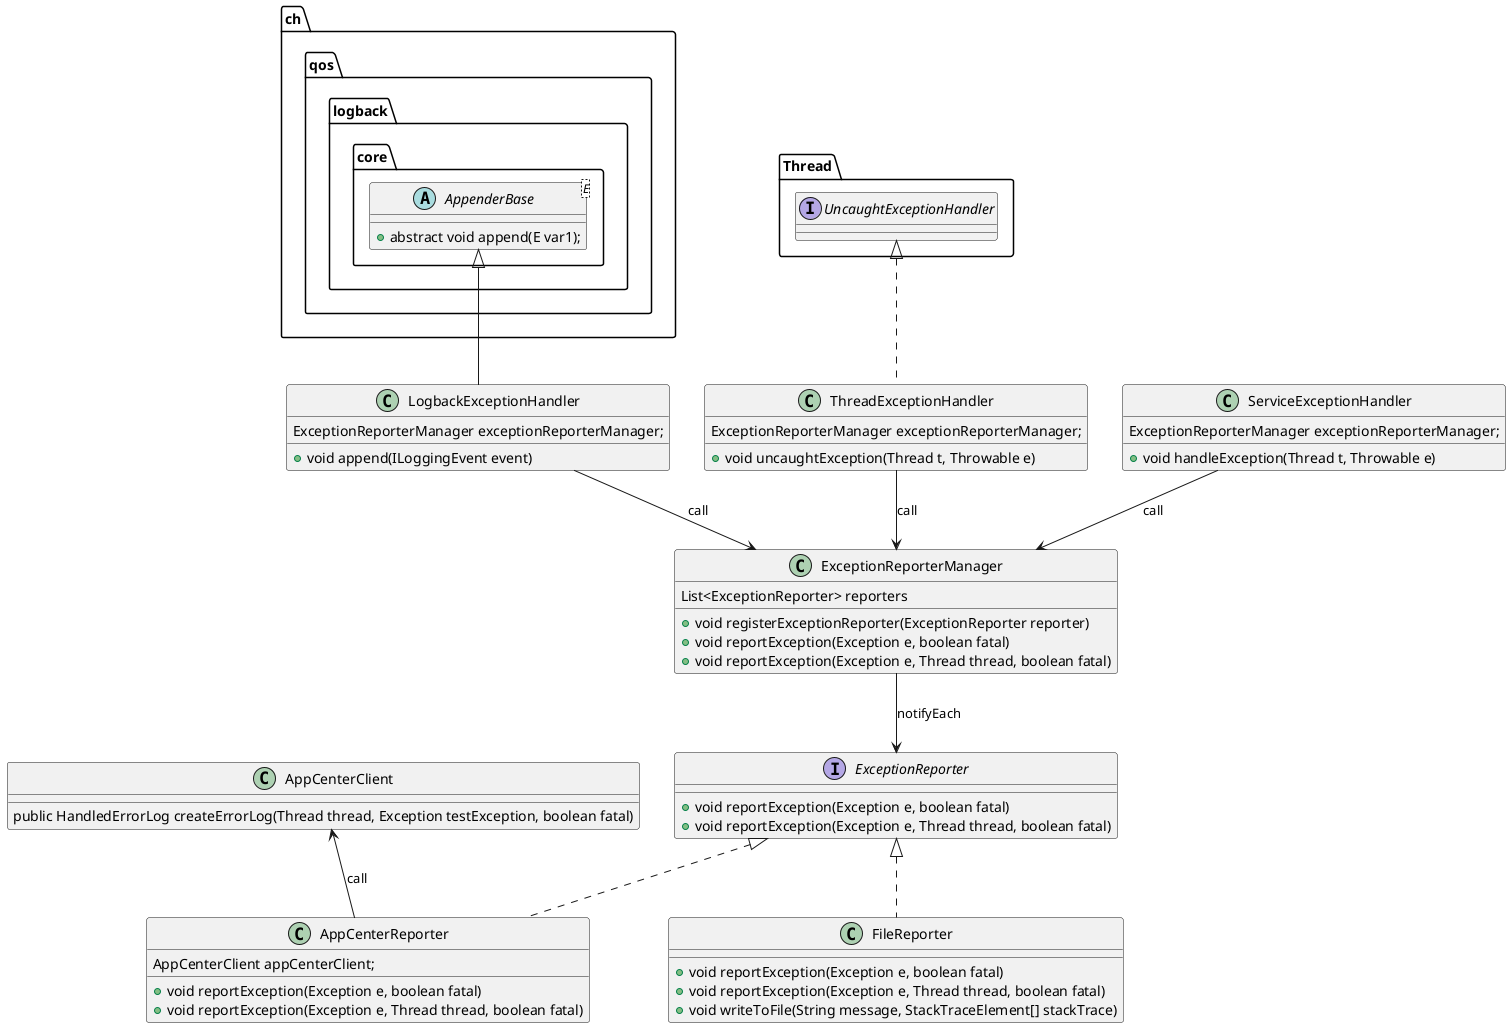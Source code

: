 @startuml exception_monitor
interface ExceptionReporter {
    + void reportException(Exception e, boolean fatal)
    + void reportException(Exception e, Thread thread, boolean fatal)
}

class ExceptionReporterManager {
    List<ExceptionReporter> reporters
    + void registerExceptionReporter(ExceptionReporter reporter)
    + void reportException(Exception e, boolean fatal)
    + void reportException(Exception e, Thread thread, boolean fatal)
}

class AppCenterReporter implements ExceptionReporter {
    AppCenterClient appCenterClient;

    + void reportException(Exception e, boolean fatal)
    + void reportException(Exception e, Thread thread, boolean fatal)
}


class FileReporter implements ExceptionReporter {
    + void reportException(Exception e, boolean fatal)
    + void reportException(Exception e, Thread thread, boolean fatal)
    + void writeToFile(String message, StackTraceElement[] stackTrace)
}

class AppCenterClient{
    public HandledErrorLog createErrorLog(Thread thread, Exception testException, boolean fatal)
}

AppCenterClient <-- AppCenterReporter : call

abstract class ch.qos.logback.core.AppenderBase<E> {
    + abstract void append(E var1);
}

class LogbackExceptionHandler extends ch.qos.logback.core.AppenderBase {
    ExceptionReporterManager exceptionReporterManager;
    + void append(ILoggingEvent event)
}

class ThreadExceptionHandler implements Thread.UncaughtExceptionHandler {
    ExceptionReporterManager exceptionReporterManager;
    + void uncaughtException(Thread t, Throwable e)
}

class ServiceExceptionHandler {
    ExceptionReporterManager exceptionReporterManager;
    + void handleException(Thread t, Throwable e)
}

LogbackExceptionHandler --> ExceptionReporterManager : call
ThreadExceptionHandler --> ExceptionReporterManager : call
ServiceExceptionHandler --> ExceptionReporterManager : call

ExceptionReporterManager --> ExceptionReporter : notifyEach
@enduml